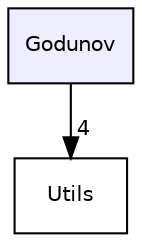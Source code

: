 digraph "Godunov" {
  compound=true
  node [ fontsize="10", fontname="Helvetica"];
  edge [ labelfontsize="10", labelfontname="Helvetica"];
  dir_cffaad549c21f3a63de5e8faf3ce5224 [shape=box, label="Godunov", style="filled", fillcolor="#eeeeff", pencolor="black", URL="dir_cffaad549c21f3a63de5e8faf3ce5224.html"];
  dir_0a824aa1f70ce3b829ef378253b085da [shape=box label="Utils" URL="dir_0a824aa1f70ce3b829ef378253b085da.html"];
  dir_cffaad549c21f3a63de5e8faf3ce5224->dir_0a824aa1f70ce3b829ef378253b085da [headlabel="4", labeldistance=1.5 headhref="dir_000002_000005.html"];
}
